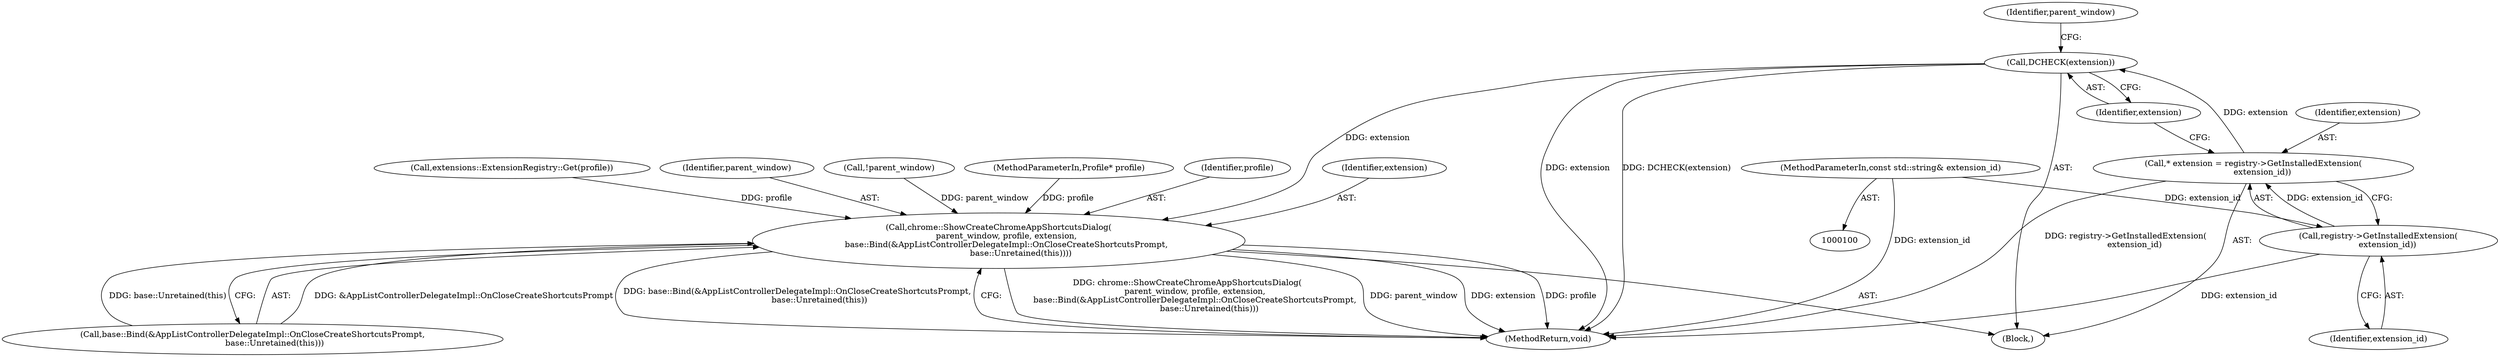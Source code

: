 digraph "0_Chrome_db93178bcaaf7e99ebb18bd51fa99b2feaf47e1f_1@pointer" {
"1000116" [label="(Call,DCHECK(extension))"];
"1000112" [label="(Call,* extension = registry->GetInstalledExtension(\n       extension_id))"];
"1000114" [label="(Call,registry->GetInstalledExtension(\n       extension_id))"];
"1000102" [label="(MethodParameterIn,const std::string& extension_id)"];
"1000127" [label="(Call,chrome::ShowCreateChromeAppShortcutsDialog(\n      parent_window, profile, extension,\n      base::Bind(&AppListControllerDelegateImpl::OnCloseCreateShortcutsPrompt,\n                 base::Unretained(this))))"];
"1000102" [label="(MethodParameterIn,const std::string& extension_id)"];
"1000113" [label="(Identifier,extension)"];
"1000116" [label="(Call,DCHECK(extension))"];
"1000130" [label="(Identifier,extension)"];
"1000109" [label="(Call,extensions::ExtensionRegistry::Get(profile))"];
"1000117" [label="(Identifier,extension)"];
"1000115" [label="(Identifier,extension_id)"];
"1000114" [label="(Call,registry->GetInstalledExtension(\n       extension_id))"];
"1000103" [label="(Block,)"];
"1000128" [label="(Identifier,parent_window)"];
"1000123" [label="(Call,!parent_window)"];
"1000120" [label="(Identifier,parent_window)"];
"1000112" [label="(Call,* extension = registry->GetInstalledExtension(\n       extension_id))"];
"1000131" [label="(Call,base::Bind(&AppListControllerDelegateImpl::OnCloseCreateShortcutsPrompt,\n                 base::Unretained(this)))"];
"1000101" [label="(MethodParameterIn,Profile* profile)"];
"1000129" [label="(Identifier,profile)"];
"1000127" [label="(Call,chrome::ShowCreateChromeAppShortcutsDialog(\n      parent_window, profile, extension,\n      base::Bind(&AppListControllerDelegateImpl::OnCloseCreateShortcutsPrompt,\n                 base::Unretained(this))))"];
"1000136" [label="(MethodReturn,void)"];
"1000116" -> "1000103"  [label="AST: "];
"1000116" -> "1000117"  [label="CFG: "];
"1000117" -> "1000116"  [label="AST: "];
"1000120" -> "1000116"  [label="CFG: "];
"1000116" -> "1000136"  [label="DDG: extension"];
"1000116" -> "1000136"  [label="DDG: DCHECK(extension)"];
"1000112" -> "1000116"  [label="DDG: extension"];
"1000116" -> "1000127"  [label="DDG: extension"];
"1000112" -> "1000103"  [label="AST: "];
"1000112" -> "1000114"  [label="CFG: "];
"1000113" -> "1000112"  [label="AST: "];
"1000114" -> "1000112"  [label="AST: "];
"1000117" -> "1000112"  [label="CFG: "];
"1000112" -> "1000136"  [label="DDG: registry->GetInstalledExtension(\n       extension_id)"];
"1000114" -> "1000112"  [label="DDG: extension_id"];
"1000114" -> "1000115"  [label="CFG: "];
"1000115" -> "1000114"  [label="AST: "];
"1000114" -> "1000136"  [label="DDG: extension_id"];
"1000102" -> "1000114"  [label="DDG: extension_id"];
"1000102" -> "1000100"  [label="AST: "];
"1000102" -> "1000136"  [label="DDG: extension_id"];
"1000127" -> "1000103"  [label="AST: "];
"1000127" -> "1000131"  [label="CFG: "];
"1000128" -> "1000127"  [label="AST: "];
"1000129" -> "1000127"  [label="AST: "];
"1000130" -> "1000127"  [label="AST: "];
"1000131" -> "1000127"  [label="AST: "];
"1000136" -> "1000127"  [label="CFG: "];
"1000127" -> "1000136"  [label="DDG: chrome::ShowCreateChromeAppShortcutsDialog(\n      parent_window, profile, extension,\n      base::Bind(&AppListControllerDelegateImpl::OnCloseCreateShortcutsPrompt,\n                 base::Unretained(this)))"];
"1000127" -> "1000136"  [label="DDG: parent_window"];
"1000127" -> "1000136"  [label="DDG: extension"];
"1000127" -> "1000136"  [label="DDG: profile"];
"1000127" -> "1000136"  [label="DDG: base::Bind(&AppListControllerDelegateImpl::OnCloseCreateShortcutsPrompt,\n                 base::Unretained(this))"];
"1000123" -> "1000127"  [label="DDG: parent_window"];
"1000109" -> "1000127"  [label="DDG: profile"];
"1000101" -> "1000127"  [label="DDG: profile"];
"1000131" -> "1000127"  [label="DDG: &AppListControllerDelegateImpl::OnCloseCreateShortcutsPrompt"];
"1000131" -> "1000127"  [label="DDG: base::Unretained(this)"];
}
